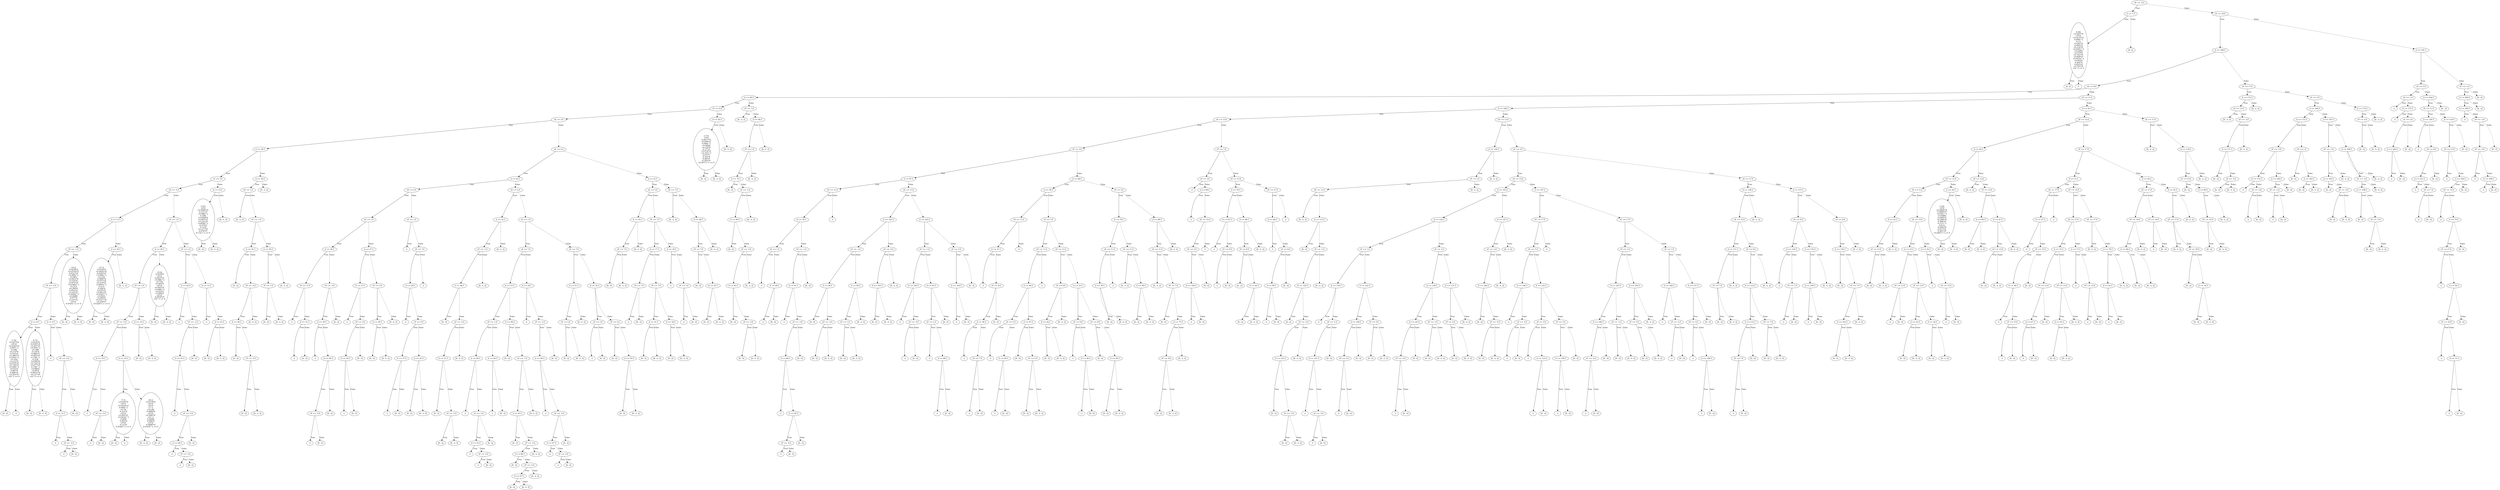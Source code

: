 digraph {
0 [label="vE <= -5.0"];
1 [label="d <= 7.5"];
2 [label="8.28(\n+0.0427*d\n+0*vE\n+0.0155*vF\n-0.999)^2\n-0.11(\n+0.841*d\n-0.494*vE\n+0.216*vF\n+0.0391)^2\n+0.0399(\n+0.279*d\n+0.742*vE\n+0.609*vF\n+0.0216)^2\n+0.0243(\n-0.461*d\n-0.452*vE\n+0.763*vF\n+0)^2 <= 0"];
3 [label="[0, 2]"];
2 -> 3 [label="True"];
4 [label="0"];
2 -> 4 [style="dashed", label="False"];
1 -> 2 [label="True"];
5 [label="[0, 2]"];
1 -> 5 [style="dashed", label="False"];
0 -> 1 [label="True"];
6 [label="vE <= 19.0"];
7 [label="d <= 168.5"];
8 [label="vE <= 9.0"];
9 [label="d <= 68.5"];
10 [label="vF <= 9.0"];
11 [label="vE <= 3.0"];
12 [label="d <= 29.5"];
13 [label="vF <= 3.0"];
14 [label="vE <= -1.0"];
15 [label="d <= 13.5"];
16 [label="vF <= -1.0"];
17 [label="vE <= -3.0"];
18 [label="d <= 8.5"];
19 [label="5.72(\n+0.0572*d\n+0*vE\n+0.0562*vF\n-0.997)^2\n-0.166(\n+0.733*d\n-0.555*vE\n+0.388*vF\n+0.063)^2\n+0.102(\n+0.121*d\n+0.674*vE\n+0.728*vF\n+0.049)^2\n+0.0215(\n-0.667*d\n-0.488*vE\n+0.563*vF\n+0)^2 <= 0"];
20 [label="[0, -2]"];
19 -> 20 [label="True"];
21 [label="-2"];
19 -> 21 [style="dashed", label="False"];
18 -> 19 [label="True"];
22 [label="6.71(\n-0.0235*d\n-0.0105*vE\n+0.207*vF\n+0.978)^2\n+0.348(\n-0.135*d\n-0.688*vE\n+0.695*vF\n-0.158)^2\n-0.318(\n-0.0395*d\n+0.722*vE\n+0.677*vF\n-0.136)^2\n+0.0893(\n+0.99*d\n-0.0651*vE\n+0.127*vF\n+0)^2 <= 0"];
23 [label="[0, -2]"];
22 -> 23 [label="True"];
24 [label="[0, -2, 2]"];
22 -> 24 [style="dashed", label="False"];
18 -> 22 [style="dashed", label="False"];
17 -> 18 [label="True"];
25 [label="d <= 9.5"];
26 [label="-2"];
25 -> 26 [label="True"];
27 [label="vF <= -3.0"];
28 [label="d <= 12.5"];
29 [label="-2"];
28 -> 29 [label="True"];
30 [label="vF <= -5.0"];
31 [label="-2"];
30 -> 31 [label="True"];
32 [label="[0, -2]"];
30 -> 32 [style="dashed", label="False"];
28 -> 30 [style="dashed", label="False"];
27 -> 28 [label="True"];
33 [label="[0, -2]"];
27 -> 33 [style="dashed", label="False"];
25 -> 27 [style="dashed", label="False"];
17 -> 25 [style="dashed", label="False"];
16 -> 17 [label="True"];
34 [label="-19.2(\n-0.0238*d\n+0.0318*vE\n-0.0313*vF\n+0.999)^2\n+0.665(\n+0.0431*d\n-0.214*vE\n+0.975*vF\n+0.0384)^2\n+0.213(\n+0.209*d\n-0.953*vE\n-0.219*vF\n+0.0284)^2\n+0.0496(\n-0.977*d\n-0.214*vE\n+0*vF\n-0.0165)^2 <= 0"];
35 [label="[0, -2]"];
34 -> 35 [label="True"];
36 [label="[0, -2, 2]"];
34 -> 36 [style="dashed", label="False"];
16 -> 34 [style="dashed", label="False"];
15 -> 16 [label="True"];
37 [label="d <= 19.5"];
38 [label="-27.2(\n-0.0163*d\n+0.0454*vE\n-0.0245*vF\n+0.999)^2\n+0.514(\n-0.0895*d\n+0.971*vE\n+0.219*vF\n-0.0403)^2\n-0.211(\n-0.244*d\n-0.233*vE\n+0.941*vF\n+0.0297)^2\n+0.0561(\n+0.965*d\n+0.0317*vE\n+0.258*vF\n+0.0207)^2 <= 0"];
39 [label="[0, -2]"];
38 -> 39 [label="True"];
40 [label="[0, -2, 2]"];
38 -> 40 [style="dashed", label="False"];
37 -> 38 [label="True"];
41 [label="[0, -2, 2]"];
37 -> 41 [style="dashed", label="False"];
15 -> 37 [style="dashed", label="False"];
14 -> 15 [label="True"];
42 [label="vE <= 1.0"];
43 [label="d <= 20.5"];
44 [label="vF <= 1.0"];
45 [label="vF <= -3.0"];
46 [label="d <= 19.5"];
47 [label="-2"];
46 -> 47 [label="True"];
48 [label="vF <= -5.0"];
49 [label="-2"];
48 -> 49 [label="True"];
50 [label="[0, -2]"];
48 -> 50 [style="dashed", label="False"];
46 -> 48 [style="dashed", label="False"];
45 -> 46 [label="True"];
51 [label="d <= 16.5"];
52 [label="17.5(\n+0.0291*d\n+0*vE\n+0.0454*vF\n-0.999)^2\n+0.74(\n-0.121*d\n+0*vE\n+0.992*vF\n+0.0416)^2\n-0.069(\n-0.992*d\n+0*vE\n-0.12*vF\n-0.0344)^2 <= 0"];
53 [label="[0, -2]"];
52 -> 53 [label="True"];
54 [label="-2"];
52 -> 54 [style="dashed", label="False"];
51 -> 52 [label="True"];
55 [label="28.3(\n+0.0159*d\n+0*vE\n+0*vF\n-1)^2\n+0.126(\n-0.0896*d\n+0*vE\n+0.996*vF\n+0)^2\n-0.0366(\n-0.996*d\n+0*vE\n-0.0896*vF\n-0.0163)^2 <= 0"];
56 [label="[0, -2, 2]"];
55 -> 56 [label="True"];
57 [label="[0, -2]"];
55 -> 57 [style="dashed", label="False"];
51 -> 55 [style="dashed", label="False"];
45 -> 51 [style="dashed", label="False"];
44 -> 45 [label="True"];
58 [label="d <= 12.5"];
59 [label="[0, -2]"];
58 -> 59 [label="True"];
60 [label="[0, -2, 2]"];
58 -> 60 [style="dashed", label="False"];
44 -> 58 [style="dashed", label="False"];
43 -> 44 [label="True"];
61 [label="-23.6(\n-0.0109*d\n+0*vE\n-0.0853*vF\n+0.996)^2\n+0.732(\n+0.093*d\n+0*vE\n+0.992*vF\n+0.086)^2\n+0.0315(\n+0.996*d\n+0*vE\n-0.0936*vF\n+0)^2 <= 0"];
62 [label="[0, -2]"];
61 -> 62 [label="True"];
63 [label="[0, -2, 2]"];
61 -> 63 [style="dashed", label="False"];
43 -> 61 [style="dashed", label="False"];
42 -> 43 [label="True"];
64 [label="vF <= 1.0"];
65 [label="d <= 20.5"];
66 [label="-2"];
65 -> 66 [label="True"];
67 [label="vF <= -1.0"];
68 [label="d <= 25.5"];
69 [label="-2"];
68 -> 69 [label="True"];
70 [label="vF <= -3.0"];
71 [label="d <= 28.5"];
72 [label="-2"];
71 -> 72 [label="True"];
73 [label="vF <= -5.0"];
74 [label="-2"];
73 -> 74 [label="True"];
75 [label="[0, -2]"];
73 -> 75 [style="dashed", label="False"];
71 -> 73 [style="dashed", label="False"];
70 -> 71 [label="True"];
76 [label="[0, -2]"];
70 -> 76 [style="dashed", label="False"];
68 -> 70 [style="dashed", label="False"];
67 -> 68 [label="True"];
77 [label="[0, -2]"];
67 -> 77 [style="dashed", label="False"];
65 -> 67 [style="dashed", label="False"];
64 -> 65 [label="True"];
78 [label="d <= 13.5"];
79 [label="-2"];
78 -> 79 [label="True"];
80 [label="d <= 23.5"];
81 [label="[0, -2]"];
80 -> 81 [label="True"];
82 [label="[0, -2, 2]"];
80 -> 82 [style="dashed", label="False"];
78 -> 80 [style="dashed", label="False"];
64 -> 78 [style="dashed", label="False"];
42 -> 64 [style="dashed", label="False"];
14 -> 42 [style="dashed", label="False"];
13 -> 14 [label="True"];
83 [label="d <= 14.5"];
84 [label="-2.01(\n+0*d\n+0.0984*vE\n-0.121*vF\n+0.988)^2\n-0.186(\n+0.0569*d\n+0.987*vE\n+0.122*vF\n-0.0838)^2\n+0.0741(\n-0.13*d\n+0.117*vE\n-0.976*vF\n-0.131)^2 <= 0"];
85 [label="[0, -2]"];
84 -> 85 [label="True"];
86 [label="[0, -2, 2]"];
84 -> 86 [style="dashed", label="False"];
83 -> 84 [label="True"];
87 [label="[0, -2, 2]"];
83 -> 87 [style="dashed", label="False"];
13 -> 83 [style="dashed", label="False"];
12 -> 13 [label="True"];
88 [label="d <= 39.5"];
89 [label="vE <= 1.0"];
90 [label="[0, -2, 2]"];
89 -> 90 [label="True"];
91 [label="vF <= -1.0"];
92 [label="d <= 35.5"];
93 [label="[0, -2]"];
92 -> 93 [label="True"];
94 [label="vF <= -3.0"];
95 [label="d <= 38.5"];
96 [label="[0, -2]"];
95 -> 96 [label="True"];
97 [label="vF <= -5.0"];
98 [label="[0, -2]"];
97 -> 98 [label="True"];
99 [label="[0, -2, 2]"];
97 -> 99 [style="dashed", label="False"];
95 -> 97 [style="dashed", label="False"];
94 -> 95 [label="True"];
100 [label="[0, -2, 2]"];
94 -> 100 [style="dashed", label="False"];
92 -> 94 [style="dashed", label="False"];
91 -> 92 [label="True"];
101 [label="d <= 30.5"];
102 [label="vF <= 1.0"];
103 [label="[0, -2]"];
102 -> 103 [label="True"];
104 [label="[0, -2, 2]"];
102 -> 104 [style="dashed", label="False"];
101 -> 102 [label="True"];
105 [label="[0, -2, 2]"];
101 -> 105 [style="dashed", label="False"];
91 -> 101 [style="dashed", label="False"];
89 -> 91 [style="dashed", label="False"];
88 -> 89 [label="True"];
106 [label="[0, -2, 2]"];
88 -> 106 [style="dashed", label="False"];
12 -> 88 [style="dashed", label="False"];
11 -> 12 [label="True"];
107 [label="vF <= 5.0"];
108 [label="d <= 43.5"];
109 [label="vE <= 5.0"];
110 [label="vF <= 1.0"];
111 [label="d <= 36.5"];
112 [label="vF <= -1.0"];
113 [label="-2"];
112 -> 113 [label="True"];
114 [label="d <= 31.5"];
115 [label="-2"];
114 -> 115 [label="True"];
116 [label="[0, -2]"];
114 -> 116 [style="dashed", label="False"];
112 -> 114 [style="dashed", label="False"];
111 -> 112 [label="True"];
117 [label="vF <= -3.0"];
118 [label="d <= 39.5"];
119 [label="-2"];
118 -> 119 [label="True"];
120 [label="d <= 40.5"];
121 [label="vF <= -5.0"];
122 [label="-2"];
121 -> 122 [label="True"];
123 [label="[0, -2]"];
121 -> 123 [style="dashed", label="False"];
120 -> 121 [label="True"];
124 [label="[0, -2]"];
120 -> 124 [style="dashed", label="False"];
118 -> 120 [style="dashed", label="False"];
117 -> 118 [label="True"];
125 [label="[0, -2]"];
117 -> 125 [style="dashed", label="False"];
111 -> 117 [style="dashed", label="False"];
110 -> 111 [label="True"];
126 [label="d <= 27.5"];
127 [label="d <= 15.5"];
128 [label="-2"];
127 -> 128 [label="True"];
129 [label="vF <= 3.0"];
130 [label="d <= 24.5"];
131 [label="-2"];
130 -> 131 [label="True"];
132 [label="[0, -2]"];
130 -> 132 [style="dashed", label="False"];
129 -> 130 [label="True"];
133 [label="[0, -2]"];
129 -> 133 [style="dashed", label="False"];
127 -> 129 [style="dashed", label="False"];
126 -> 127 [label="True"];
134 [label="vF <= 3.0"];
135 [label="d <= 36.5"];
136 [label="[0, -2]"];
135 -> 136 [label="True"];
137 [label="[0, -2, 2]"];
135 -> 137 [style="dashed", label="False"];
134 -> 135 [label="True"];
138 [label="[0, -2, 2]"];
134 -> 138 [style="dashed", label="False"];
126 -> 134 [style="dashed", label="False"];
110 -> 126 [style="dashed", label="False"];
109 -> 110 [label="True"];
139 [label="vF <= 1.0"];
140 [label="-2"];
139 -> 140 [label="True"];
141 [label="vE <= 7.0"];
142 [label="d <= 28.5"];
143 [label="-2"];
142 -> 143 [label="True"];
144 [label="vF <= 3.0"];
145 [label="d <= 37.5"];
146 [label="-2"];
145 -> 146 [label="True"];
147 [label="[0, -2]"];
145 -> 147 [style="dashed", label="False"];
144 -> 145 [label="True"];
148 [label="d <= 42.5"];
149 [label="[0, -2]"];
148 -> 149 [label="True"];
150 [label="[0, -2, 2]"];
148 -> 150 [style="dashed", label="False"];
144 -> 148 [style="dashed", label="False"];
142 -> 144 [style="dashed", label="False"];
141 -> 142 [label="True"];
151 [label="-2"];
141 -> 151 [style="dashed", label="False"];
139 -> 141 [style="dashed", label="False"];
109 -> 139 [style="dashed", label="False"];
108 -> 109 [label="True"];
152 [label="vE <= 5.0"];
153 [label="d <= 52.5"];
154 [label="vF <= -1.0"];
155 [label="d <= 48.5"];
156 [label="[0, -2]"];
155 -> 156 [label="True"];
157 [label="vF <= -3.0"];
158 [label="d <= 51.5"];
159 [label="[0, -2]"];
158 -> 159 [label="True"];
160 [label="vF <= -5.0"];
161 [label="[0, -2]"];
160 -> 161 [label="True"];
162 [label="[0, -2, 2]"];
160 -> 162 [style="dashed", label="False"];
158 -> 160 [style="dashed", label="False"];
157 -> 158 [label="True"];
163 [label="[0, -2, 2]"];
157 -> 163 [style="dashed", label="False"];
155 -> 157 [style="dashed", label="False"];
154 -> 155 [label="True"];
164 [label="[0, -2, 2]"];
154 -> 164 [style="dashed", label="False"];
153 -> 154 [label="True"];
165 [label="[0, -2, 2]"];
153 -> 165 [style="dashed", label="False"];
152 -> 153 [label="True"];
166 [label="vF <= 1.0"];
167 [label="vE <= 7.0"];
168 [label="d <= 53.5"];
169 [label="vF <= -1.0"];
170 [label="d <= 49.5"];
171 [label="-2"];
170 -> 171 [label="True"];
172 [label="vF <= -3.0"];
173 [label="d <= 52.5"];
174 [label="-2"];
173 -> 174 [label="True"];
175 [label="vF <= -5.0"];
176 [label="-2"];
175 -> 176 [label="True"];
177 [label="[0, -2]"];
175 -> 177 [style="dashed", label="False"];
173 -> 175 [style="dashed", label="False"];
172 -> 173 [label="True"];
178 [label="[0, -2]"];
172 -> 178 [style="dashed", label="False"];
170 -> 172 [style="dashed", label="False"];
169 -> 170 [label="True"];
179 [label="d <= 44.5"];
180 [label="-2"];
179 -> 180 [label="True"];
181 [label="[0, -2]"];
179 -> 181 [style="dashed", label="False"];
169 -> 179 [style="dashed", label="False"];
168 -> 169 [label="True"];
182 [label="d <= 58.5"];
183 [label="[0, -2]"];
182 -> 183 [label="True"];
184 [label="vF <= -1.0"];
185 [label="d <= 63.5"];
186 [label="[0, -2]"];
185 -> 186 [label="True"];
187 [label="vF <= -3.0"];
188 [label="d <= 66.5"];
189 [label="[0, -2]"];
188 -> 189 [label="True"];
190 [label="vF <= -5.0"];
191 [label="d <= 67.5"];
192 [label="[0, -2]"];
191 -> 192 [label="True"];
193 [label="[0, -2, 2]"];
191 -> 193 [style="dashed", label="False"];
190 -> 191 [label="True"];
194 [label="[0, -2, 2]"];
190 -> 194 [style="dashed", label="False"];
188 -> 190 [style="dashed", label="False"];
187 -> 188 [label="True"];
195 [label="[0, -2, 2]"];
187 -> 195 [style="dashed", label="False"];
185 -> 187 [style="dashed", label="False"];
184 -> 185 [label="True"];
196 [label="[0, -2, 2]"];
184 -> 196 [style="dashed", label="False"];
182 -> 184 [style="dashed", label="False"];
168 -> 182 [style="dashed", label="False"];
167 -> 168 [label="True"];
197 [label="d <= 59.5"];
198 [label="-2"];
197 -> 198 [label="True"];
199 [label="vF <= -1.0"];
200 [label="d <= 64.5"];
201 [label="-2"];
200 -> 201 [label="True"];
202 [label="vF <= -3.0"];
203 [label="d <= 67.5"];
204 [label="-2"];
203 -> 204 [label="True"];
205 [label="vF <= -5.0"];
206 [label="-2"];
205 -> 206 [label="True"];
207 [label="[0, -2]"];
205 -> 207 [style="dashed", label="False"];
203 -> 205 [style="dashed", label="False"];
202 -> 203 [label="True"];
208 [label="[0, -2]"];
202 -> 208 [style="dashed", label="False"];
200 -> 202 [style="dashed", label="False"];
199 -> 200 [label="True"];
209 [label="[0, -2]"];
199 -> 209 [style="dashed", label="False"];
197 -> 199 [style="dashed", label="False"];
167 -> 197 [style="dashed", label="False"];
166 -> 167 [label="True"];
210 [label="vE <= 7.0"];
211 [label="d <= 51.5"];
212 [label="vF <= 3.0"];
213 [label="[0, -2]"];
212 -> 213 [label="True"];
214 [label="[0, -2, 2]"];
212 -> 214 [style="dashed", label="False"];
211 -> 212 [label="True"];
215 [label="[0, -2, 2]"];
211 -> 215 [style="dashed", label="False"];
210 -> 211 [label="True"];
216 [label="d <= 52.5"];
217 [label="vF <= 3.0"];
218 [label="-2"];
217 -> 218 [label="True"];
219 [label="[0, -2]"];
217 -> 219 [style="dashed", label="False"];
216 -> 217 [label="True"];
220 [label="vF <= 3.0"];
221 [label="[0, -2]"];
220 -> 221 [label="True"];
222 [label="d <= 59.5"];
223 [label="[0, -2]"];
222 -> 223 [label="True"];
224 [label="[0, -2, 2]"];
222 -> 224 [style="dashed", label="False"];
220 -> 222 [style="dashed", label="False"];
216 -> 220 [style="dashed", label="False"];
210 -> 216 [style="dashed", label="False"];
166 -> 210 [style="dashed", label="False"];
152 -> 166 [style="dashed", label="False"];
108 -> 152 [style="dashed", label="False"];
107 -> 108 [label="True"];
225 [label="d <= 32.5"];
226 [label="vE <= 5.0"];
227 [label="d <= 16.5"];
228 [label="vF <= 7.0"];
229 [label="[0, -2]"];
228 -> 229 [label="True"];
230 [label="[0, -2, 2]"];
228 -> 230 [style="dashed", label="False"];
227 -> 228 [label="True"];
231 [label="[0, -2, 2]"];
227 -> 231 [style="dashed", label="False"];
226 -> 227 [label="True"];
232 [label="vE <= 7.0"];
233 [label="d <= 17.5"];
234 [label="vF <= 7.0"];
235 [label="-2"];
234 -> 235 [label="True"];
236 [label="[0, -2]"];
234 -> 236 [style="dashed", label="False"];
233 -> 234 [label="True"];
237 [label="vF <= 7.0"];
238 [label="d <= 31.5"];
239 [label="[0, -2]"];
238 -> 239 [label="True"];
240 [label="[0, -2, 2]"];
238 -> 240 [style="dashed", label="False"];
237 -> 238 [label="True"];
241 [label="d <= 18.5"];
242 [label="[0, -2]"];
241 -> 242 [label="True"];
243 [label="[0, -2, 2]"];
241 -> 243 [style="dashed", label="False"];
237 -> 241 [style="dashed", label="False"];
233 -> 237 [style="dashed", label="False"];
232 -> 233 [label="True"];
244 [label="d <= 19.5"];
245 [label="-2"];
244 -> 245 [label="True"];
246 [label="vF <= 7.0"];
247 [label="-2"];
246 -> 247 [label="True"];
248 [label="[0, -2]"];
246 -> 248 [style="dashed", label="False"];
244 -> 246 [style="dashed", label="False"];
232 -> 244 [style="dashed", label="False"];
226 -> 232 [style="dashed", label="False"];
225 -> 226 [label="True"];
249 [label="vE <= 7.0"];
250 [label="[0, -2, 2]"];
249 -> 250 [label="True"];
251 [label="d <= 48.5"];
252 [label="vF <= 7.0"];
253 [label="[0, -2]"];
252 -> 253 [label="True"];
254 [label="d <= 35.5"];
255 [label="[0, -2]"];
254 -> 255 [label="True"];
256 [label="[0, -2, 2]"];
254 -> 256 [style="dashed", label="False"];
252 -> 254 [style="dashed", label="False"];
251 -> 252 [label="True"];
257 [label="[0, -2, 2]"];
251 -> 257 [style="dashed", label="False"];
249 -> 251 [style="dashed", label="False"];
225 -> 249 [style="dashed", label="False"];
107 -> 225 [style="dashed", label="False"];
11 -> 107 [style="dashed", label="False"];
10 -> 11 [label="True"];
258 [label="d <= 20.5"];
259 [label="-2.75(\n+0*d\n-0.0637*vE\n+0.094*vF\n-0.994)^2\n+0.0444(\n+0.105*d\n-0.17*vE\n+0.974*vF\n+0.103)^2\n-0.0377(\n-0.103*d\n-0.98*vE\n-0.165*vF\n+0.0471)^2 <= 0"];
260 [label="[0, -2]"];
259 -> 260 [label="True"];
261 [label="[0, -2, 2]"];
259 -> 261 [style="dashed", label="False"];
258 -> 259 [label="True"];
262 [label="[0, -2, 2]"];
258 -> 262 [style="dashed", label="False"];
10 -> 258 [style="dashed", label="False"];
9 -> 10 [label="True"];
263 [label="vE <= 7.0"];
264 [label="[0, -2, 2]"];
263 -> 264 [label="True"];
265 [label="d <= 84.5"];
266 [label="vF <= 1.0"];
267 [label="d <= 75.5"];
268 [label="[0, -2]"];
267 -> 268 [label="True"];
269 [label="vF <= -1.0"];
270 [label="d <= 80.5"];
271 [label="[0, -2]"];
270 -> 271 [label="True"];
272 [label="vF <= -3.0"];
273 [label="d <= 83.5"];
274 [label="[0, -2]"];
273 -> 274 [label="True"];
275 [label="vF <= -5.0"];
276 [label="[0, -2]"];
275 -> 276 [label="True"];
277 [label="[0, -2, 2]"];
275 -> 277 [style="dashed", label="False"];
273 -> 275 [style="dashed", label="False"];
272 -> 273 [label="True"];
278 [label="[0, -2, 2]"];
272 -> 278 [style="dashed", label="False"];
270 -> 272 [style="dashed", label="False"];
269 -> 270 [label="True"];
279 [label="[0, -2, 2]"];
269 -> 279 [style="dashed", label="False"];
267 -> 269 [style="dashed", label="False"];
266 -> 267 [label="True"];
280 [label="[0, -2, 2]"];
266 -> 280 [style="dashed", label="False"];
265 -> 266 [label="True"];
281 [label="[0, -2, 2]"];
265 -> 281 [style="dashed", label="False"];
263 -> 265 [style="dashed", label="False"];
9 -> 263 [style="dashed", label="False"];
8 -> 9 [label="True"];
282 [label="vF <= 11.0"];
283 [label="d <= 108.5"];
284 [label="vE <= 13.0"];
285 [label="vF <= 3.0"];
286 [label="d <= 87.5"];
287 [label="vE <= 11.0"];
288 [label="d <= 76.5"];
289 [label="vF <= 1.0"];
290 [label="-2"];
289 -> 290 [label="True"];
291 [label="d <= 69.5"];
292 [label="-2"];
291 -> 292 [label="True"];
293 [label="[0, -2]"];
291 -> 293 [style="dashed", label="False"];
289 -> 291 [style="dashed", label="False"];
288 -> 289 [label="True"];
294 [label="vF <= -1.0"];
295 [label="d <= 81.5"];
296 [label="-2"];
295 -> 296 [label="True"];
297 [label="vF <= -3.0"];
298 [label="d <= 84.5"];
299 [label="-2"];
298 -> 299 [label="True"];
300 [label="d <= 85.5"];
301 [label="vF <= -5.0"];
302 [label="-2"];
301 -> 302 [label="True"];
303 [label="[0, -2]"];
301 -> 303 [style="dashed", label="False"];
300 -> 301 [label="True"];
304 [label="[0, -2]"];
300 -> 304 [style="dashed", label="False"];
298 -> 300 [style="dashed", label="False"];
297 -> 298 [label="True"];
305 [label="[0, -2]"];
297 -> 305 [style="dashed", label="False"];
295 -> 297 [style="dashed", label="False"];
294 -> 295 [label="True"];
306 [label="[0, -2]"];
294 -> 306 [style="dashed", label="False"];
288 -> 294 [style="dashed", label="False"];
287 -> 288 [label="True"];
307 [label="-2"];
287 -> 307 [style="dashed", label="False"];
286 -> 287 [label="True"];
308 [label="vE <= 11.0"];
309 [label="d <= 102.5"];
310 [label="vF <= -1.0"];
311 [label="d <= 99.5"];
312 [label="[0, -2]"];
311 -> 312 [label="True"];
313 [label="vF <= -3.0"];
314 [label="[0, -2]"];
313 -> 314 [label="True"];
315 [label="[0, -2, 2]"];
313 -> 315 [style="dashed", label="False"];
311 -> 313 [style="dashed", label="False"];
310 -> 311 [label="True"];
316 [label="d <= 94.5"];
317 [label="vF <= 1.0"];
318 [label="[0, -2]"];
317 -> 318 [label="True"];
319 [label="[0, -2, 2]"];
317 -> 319 [style="dashed", label="False"];
316 -> 317 [label="True"];
320 [label="[0, -2, 2]"];
316 -> 320 [style="dashed", label="False"];
310 -> 316 [style="dashed", label="False"];
309 -> 310 [label="True"];
321 [label="vF <= -5.0"];
322 [label="d <= 103.5"];
323 [label="[0, -2]"];
322 -> 323 [label="True"];
324 [label="[0, -2, 2]"];
322 -> 324 [style="dashed", label="False"];
321 -> 322 [label="True"];
325 [label="[0, -2, 2]"];
321 -> 325 [style="dashed", label="False"];
309 -> 321 [style="dashed", label="False"];
308 -> 309 [label="True"];
326 [label="d <= 103.5"];
327 [label="vF <= -1.0"];
328 [label="d <= 100.5"];
329 [label="-2"];
328 -> 329 [label="True"];
330 [label="vF <= -3.0"];
331 [label="-2"];
330 -> 331 [label="True"];
332 [label="[0, -2]"];
330 -> 332 [style="dashed", label="False"];
328 -> 330 [style="dashed", label="False"];
327 -> 328 [label="True"];
333 [label="d <= 95.5"];
334 [label="vF <= 1.0"];
335 [label="-2"];
334 -> 335 [label="True"];
336 [label="d <= 88.5"];
337 [label="-2"];
336 -> 337 [label="True"];
338 [label="[0, -2]"];
336 -> 338 [style="dashed", label="False"];
334 -> 336 [style="dashed", label="False"];
333 -> 334 [label="True"];
339 [label="[0, -2]"];
333 -> 339 [style="dashed", label="False"];
327 -> 333 [style="dashed", label="False"];
326 -> 327 [label="True"];
340 [label="vF <= -5.0"];
341 [label="d <= 104.5"];
342 [label="-2"];
341 -> 342 [label="True"];
343 [label="[0, -2]"];
341 -> 343 [style="dashed", label="False"];
340 -> 341 [label="True"];
344 [label="[0, -2]"];
340 -> 344 [style="dashed", label="False"];
326 -> 340 [style="dashed", label="False"];
308 -> 326 [style="dashed", label="False"];
286 -> 308 [style="dashed", label="False"];
285 -> 286 [label="True"];
345 [label="d <= 68.5"];
346 [label="d <= 39.5"];
347 [label="vE <= 11.0"];
348 [label="d <= 21.5"];
349 [label="-2"];
348 -> 349 [label="True"];
350 [label="vF <= 9.0"];
351 [label="d <= 36.5"];
352 [label="-2"];
351 -> 352 [label="True"];
353 [label="vF <= 7.0"];
354 [label="-2"];
353 -> 354 [label="True"];
355 [label="[0, -2]"];
353 -> 355 [style="dashed", label="False"];
351 -> 353 [style="dashed", label="False"];
350 -> 351 [label="True"];
356 [label="[0, -2]"];
350 -> 356 [style="dashed", label="False"];
348 -> 350 [style="dashed", label="False"];
347 -> 348 [label="True"];
357 [label="-2"];
347 -> 357 [style="dashed", label="False"];
346 -> 347 [label="True"];
358 [label="vF <= 7.0"];
359 [label="vE <= 11.0"];
360 [label="d <= 60.5"];
361 [label="vF <= 5.0"];
362 [label="-2"];
361 -> 362 [label="True"];
363 [label="d <= 49.5"];
364 [label="-2"];
363 -> 364 [label="True"];
365 [label="[0, -2]"];
363 -> 365 [style="dashed", label="False"];
361 -> 363 [style="dashed", label="False"];
360 -> 361 [label="True"];
366 [label="d <= 67.5"];
367 [label="[0, -2]"];
366 -> 367 [label="True"];
368 [label="vF <= 5.0"];
369 [label="[0, -2]"];
368 -> 369 [label="True"];
370 [label="[0, -2, 2]"];
368 -> 370 [style="dashed", label="False"];
366 -> 368 [style="dashed", label="False"];
360 -> 366 [style="dashed", label="False"];
359 -> 360 [label="True"];
371 [label="-2"];
359 -> 371 [style="dashed", label="False"];
358 -> 359 [label="True"];
372 [label="vE <= 11.0"];
373 [label="vF <= 9.0"];
374 [label="d <= 54.5"];
375 [label="[0, -2]"];
374 -> 375 [label="True"];
376 [label="[0, -2, 2]"];
374 -> 376 [style="dashed", label="False"];
373 -> 374 [label="True"];
377 [label="[0, -2, 2]"];
373 -> 377 [style="dashed", label="False"];
372 -> 373 [label="True"];
378 [label="d <= 55.5"];
379 [label="vF <= 9.0"];
380 [label="-2"];
379 -> 380 [label="True"];
381 [label="d <= 40.5"];
382 [label="-2"];
381 -> 382 [label="True"];
383 [label="[0, -2]"];
381 -> 383 [style="dashed", label="False"];
379 -> 381 [style="dashed", label="False"];
378 -> 379 [label="True"];
384 [label="vF <= 9.0"];
385 [label="[0, -2]"];
384 -> 385 [label="True"];
386 [label="d <= 60.5"];
387 [label="[0, -2]"];
386 -> 387 [label="True"];
388 [label="[0, -2, 2]"];
386 -> 388 [style="dashed", label="False"];
384 -> 386 [style="dashed", label="False"];
378 -> 384 [style="dashed", label="False"];
372 -> 378 [style="dashed", label="False"];
358 -> 372 [style="dashed", label="False"];
346 -> 358 [style="dashed", label="False"];
345 -> 346 [label="True"];
389 [label="vF <= 5.0"];
390 [label="d <= 79.5"];
391 [label="vE <= 11.0"];
392 [label="d <= 78.5"];
393 [label="[0, -2]"];
392 -> 393 [label="True"];
394 [label="[0, -2, 2]"];
392 -> 394 [style="dashed", label="False"];
391 -> 392 [label="True"];
395 [label="-2"];
391 -> 395 [style="dashed", label="False"];
390 -> 391 [label="True"];
396 [label="vE <= 11.0"];
397 [label="[0, -2, 2]"];
396 -> 397 [label="True"];
398 [label="d <= 99.5"];
399 [label="[0, -2]"];
398 -> 399 [label="True"];
400 [label="[0, -2, 2]"];
398 -> 400 [style="dashed", label="False"];
396 -> 398 [style="dashed", label="False"];
390 -> 396 [style="dashed", label="False"];
389 -> 390 [label="True"];
401 [label="d <= 88.5"];
402 [label="vE <= 11.0"];
403 [label="[0, -2, 2]"];
402 -> 403 [label="True"];
404 [label="vF <= 7.0"];
405 [label="[0, -2]"];
404 -> 405 [label="True"];
406 [label="d <= 75.5"];
407 [label="vF <= 9.0"];
408 [label="[0, -2]"];
407 -> 408 [label="True"];
409 [label="[0, -2, 2]"];
407 -> 409 [style="dashed", label="False"];
406 -> 407 [label="True"];
410 [label="[0, -2, 2]"];
406 -> 410 [style="dashed", label="False"];
404 -> 406 [style="dashed", label="False"];
402 -> 404 [style="dashed", label="False"];
401 -> 402 [label="True"];
411 [label="[0, -2, 2]"];
401 -> 411 [style="dashed", label="False"];
389 -> 401 [style="dashed", label="False"];
345 -> 389 [style="dashed", label="False"];
285 -> 345 [style="dashed", label="False"];
284 -> 285 [label="True"];
412 [label="vF <= 7.0"];
413 [label="vF <= 3.0"];
414 [label="-2"];
413 -> 414 [label="True"];
415 [label="d <= 89.5"];
416 [label="-2"];
415 -> 416 [label="True"];
417 [label="vE <= 15.0"];
418 [label="vF <= 5.0"];
419 [label="d <= 100.5"];
420 [label="-2"];
419 -> 420 [label="True"];
421 [label="[0, -2]"];
419 -> 421 [style="dashed", label="False"];
418 -> 419 [label="True"];
422 [label="[0, -2]"];
418 -> 422 [style="dashed", label="False"];
417 -> 418 [label="True"];
423 [label="-2"];
417 -> 423 [style="dashed", label="False"];
415 -> 417 [style="dashed", label="False"];
413 -> 415 [style="dashed", label="False"];
412 -> 413 [label="True"];
424 [label="vE <= 15.0"];
425 [label="d <= 76.5"];
426 [label="d <= 61.5"];
427 [label="-2"];
426 -> 427 [label="True"];
428 [label="vF <= 9.0"];
429 [label="-2"];
428 -> 429 [label="True"];
430 [label="[0, -2]"];
428 -> 430 [style="dashed", label="False"];
426 -> 428 [style="dashed", label="False"];
425 -> 426 [label="True"];
431 [label="d <= 98.5"];
432 [label="vF <= 9.0"];
433 [label="[0, -2]"];
432 -> 433 [label="True"];
434 [label="d <= 83.5"];
435 [label="[0, -2]"];
434 -> 435 [label="True"];
436 [label="[0, -2, 2]"];
434 -> 436 [style="dashed", label="False"];
432 -> 434 [style="dashed", label="False"];
431 -> 432 [label="True"];
437 [label="[0, -2, 2]"];
431 -> 437 [style="dashed", label="False"];
425 -> 431 [style="dashed", label="False"];
424 -> 425 [label="True"];
438 [label="vE <= 17.0"];
439 [label="d <= 84.5"];
440 [label="-2"];
439 -> 440 [label="True"];
441 [label="vF <= 9.0"];
442 [label="d <= 99.5"];
443 [label="-2"];
442 -> 443 [label="True"];
444 [label="[0, -2]"];
442 -> 444 [style="dashed", label="False"];
441 -> 442 [label="True"];
445 [label="[0, -2]"];
441 -> 445 [style="dashed", label="False"];
439 -> 441 [style="dashed", label="False"];
438 -> 439 [label="True"];
446 [label="-2"];
438 -> 446 [style="dashed", label="False"];
424 -> 438 [style="dashed", label="False"];
412 -> 424 [style="dashed", label="False"];
284 -> 412 [style="dashed", label="False"];
283 -> 284 [label="True"];
447 [label="vE <= 13.0"];
448 [label="d <= 124.5"];
449 [label="vF <= 1.0"];
450 [label="vE <= 11.0"];
451 [label="[0, -2, 2]"];
450 -> 451 [label="True"];
452 [label="d <= 115.5"];
453 [label="[0, -2]"];
452 -> 453 [label="True"];
454 [label="vF <= -1.0"];
455 [label="d <= 120.5"];
456 [label="[0, -2]"];
455 -> 456 [label="True"];
457 [label="vF <= -3.0"];
458 [label="d <= 123.5"];
459 [label="[0, -2]"];
458 -> 459 [label="True"];
460 [label="vF <= -5.0"];
461 [label="[0, -2]"];
460 -> 461 [label="True"];
462 [label="[0, -2, 2]"];
460 -> 462 [style="dashed", label="False"];
458 -> 460 [style="dashed", label="False"];
457 -> 458 [label="True"];
463 [label="[0, -2, 2]"];
457 -> 463 [style="dashed", label="False"];
455 -> 457 [style="dashed", label="False"];
454 -> 455 [label="True"];
464 [label="[0, -2, 2]"];
454 -> 464 [style="dashed", label="False"];
452 -> 454 [style="dashed", label="False"];
450 -> 452 [style="dashed", label="False"];
449 -> 450 [label="True"];
465 [label="[0, -2, 2]"];
449 -> 465 [style="dashed", label="False"];
448 -> 449 [label="True"];
466 [label="[0, -2, 2]"];
448 -> 466 [style="dashed", label="False"];
447 -> 448 [label="True"];
467 [label="vF <= 5.0"];
468 [label="vE <= 15.0"];
469 [label="d <= 143.5"];
470 [label="d <= 124.5"];
471 [label="vF <= 1.0"];
472 [label="d <= 116.5"];
473 [label="-2"];
472 -> 473 [label="True"];
474 [label="vF <= -1.0"];
475 [label="d <= 121.5"];
476 [label="-2"];
475 -> 476 [label="True"];
477 [label="vF <= -3.0"];
478 [label="-2"];
477 -> 478 [label="True"];
479 [label="[0, -2]"];
477 -> 479 [style="dashed", label="False"];
475 -> 477 [style="dashed", label="False"];
474 -> 475 [label="True"];
480 [label="[0, -2]"];
474 -> 480 [style="dashed", label="False"];
472 -> 474 [style="dashed", label="False"];
471 -> 472 [label="True"];
481 [label="d <= 122.5"];
482 [label="d <= 109.5"];
483 [label="vF <= 3.0"];
484 [label="-2"];
483 -> 484 [label="True"];
485 [label="[0, -2]"];
483 -> 485 [style="dashed", label="False"];
482 -> 483 [label="True"];
486 [label="[0, -2]"];
482 -> 486 [style="dashed", label="False"];
481 -> 482 [label="True"];
487 [label="vF <= 3.0"];
488 [label="[0, -2]"];
487 -> 488 [label="True"];
489 [label="[0, -2, 2]"];
487 -> 489 [style="dashed", label="False"];
481 -> 487 [style="dashed", label="False"];
471 -> 481 [style="dashed", label="False"];
470 -> 471 [label="True"];
490 [label="vF <= 1.0"];
491 [label="d <= 138.5"];
492 [label="d <= 125.5"];
493 [label="vF <= -5.0"];
494 [label="-2"];
493 -> 494 [label="True"];
495 [label="[0, -2]"];
493 -> 495 [style="dashed", label="False"];
492 -> 493 [label="True"];
496 [label="[0, -2]"];
492 -> 496 [style="dashed", label="False"];
491 -> 492 [label="True"];
497 [label="vF <= -1.0"];
498 [label="[0, -2]"];
497 -> 498 [label="True"];
499 [label="[0, -2, 2]"];
497 -> 499 [style="dashed", label="False"];
491 -> 497 [style="dashed", label="False"];
490 -> 491 [label="True"];
500 [label="d <= 131.5"];
501 [label="vF <= 3.0"];
502 [label="[0, -2]"];
501 -> 502 [label="True"];
503 [label="[0, -2, 2]"];
501 -> 503 [style="dashed", label="False"];
500 -> 501 [label="True"];
504 [label="[0, -2, 2]"];
500 -> 504 [style="dashed", label="False"];
490 -> 500 [style="dashed", label="False"];
470 -> 490 [style="dashed", label="False"];
469 -> 470 [label="True"];
505 [label="d <= 147.5"];
506 [label="vF <= -3.0"];
507 [label="d <= 146.5"];
508 [label="[0, -2]"];
507 -> 508 [label="True"];
509 [label="vF <= -5.0"];
510 [label="[0, -2]"];
509 -> 510 [label="True"];
511 [label="[0, -2, 2]"];
509 -> 511 [style="dashed", label="False"];
507 -> 509 [style="dashed", label="False"];
506 -> 507 [label="True"];
512 [label="[0, -2, 2]"];
506 -> 512 [style="dashed", label="False"];
505 -> 506 [label="True"];
513 [label="[0, -2, 2]"];
505 -> 513 [style="dashed", label="False"];
469 -> 505 [style="dashed", label="False"];
468 -> 469 [label="True"];
514 [label="d <= 147.5"];
515 [label="vE <= 17.0"];
516 [label="vF <= -1.0"];
517 [label="d <= 144.5"];
518 [label="-2"];
517 -> 518 [label="True"];
519 [label="vF <= -3.0"];
520 [label="-2"];
519 -> 520 [label="True"];
521 [label="[0, -2]"];
519 -> 521 [style="dashed", label="False"];
517 -> 519 [style="dashed", label="False"];
516 -> 517 [label="True"];
522 [label="d <= 132.5"];
523 [label="vF <= 3.0"];
524 [label="-2"];
523 -> 524 [label="True"];
525 [label="d <= 123.5"];
526 [label="-2"];
525 -> 526 [label="True"];
527 [label="[0, -2]"];
525 -> 527 [style="dashed", label="False"];
523 -> 525 [style="dashed", label="False"];
522 -> 523 [label="True"];
528 [label="vF <= 1.0"];
529 [label="d <= 139.5"];
530 [label="-2"];
529 -> 530 [label="True"];
531 [label="[0, -2]"];
529 -> 531 [style="dashed", label="False"];
528 -> 529 [label="True"];
532 [label="[0, -2]"];
528 -> 532 [style="dashed", label="False"];
522 -> 528 [style="dashed", label="False"];
516 -> 522 [style="dashed", label="False"];
515 -> 516 [label="True"];
533 [label="-2"];
515 -> 533 [style="dashed", label="False"];
514 -> 515 [label="True"];
534 [label="vE <= 17.0"];
535 [label="vF <= 1.0"];
536 [label="d <= 163.5"];
537 [label="d <= 148.5"];
538 [label="vF <= -5.0"];
539 [label="-2"];
538 -> 539 [label="True"];
540 [label="[0, -2]"];
538 -> 540 [style="dashed", label="False"];
537 -> 538 [label="True"];
541 [label="[0, -2]"];
537 -> 541 [style="dashed", label="False"];
536 -> 537 [label="True"];
542 [label="vF <= -1.0"];
543 [label="[0, -2]"];
542 -> 543 [label="True"];
544 [label="[0, -2, 2]"];
542 -> 544 [style="dashed", label="False"];
536 -> 542 [style="dashed", label="False"];
535 -> 536 [label="True"];
545 [label="d <= 156.5"];
546 [label="vF <= 3.0"];
547 [label="[0, -2]"];
546 -> 547 [label="True"];
548 [label="[0, -2, 2]"];
546 -> 548 [style="dashed", label="False"];
545 -> 546 [label="True"];
549 [label="[0, -2, 2]"];
545 -> 549 [style="dashed", label="False"];
535 -> 545 [style="dashed", label="False"];
534 -> 535 [label="True"];
550 [label="vF <= 1.0"];
551 [label="d <= 164.5"];
552 [label="-2"];
551 -> 552 [label="True"];
553 [label="vF <= -1.0"];
554 [label="-2"];
553 -> 554 [label="True"];
555 [label="[0, -2]"];
553 -> 555 [style="dashed", label="False"];
551 -> 553 [style="dashed", label="False"];
550 -> 551 [label="True"];
556 [label="d <= 157.5"];
557 [label="vF <= 3.0"];
558 [label="-2"];
557 -> 558 [label="True"];
559 [label="d <= 148.5"];
560 [label="-2"];
559 -> 560 [label="True"];
561 [label="[0, -2]"];
559 -> 561 [style="dashed", label="False"];
557 -> 559 [style="dashed", label="False"];
556 -> 557 [label="True"];
562 [label="[0, -2]"];
556 -> 562 [style="dashed", label="False"];
550 -> 556 [style="dashed", label="False"];
534 -> 550 [style="dashed", label="False"];
514 -> 534 [style="dashed", label="False"];
468 -> 514 [style="dashed", label="False"];
467 -> 468 [label="True"];
563 [label="vE <= 17.0"];
564 [label="d <= 136.5"];
565 [label="vE <= 15.0"];
566 [label="d <= 111.5"];
567 [label="vF <= 7.0"];
568 [label="[0, -2]"];
567 -> 568 [label="True"];
569 [label="[0, -2, 2]"];
567 -> 569 [style="dashed", label="False"];
566 -> 567 [label="True"];
570 [label="[0, -2, 2]"];
566 -> 570 [style="dashed", label="False"];
565 -> 566 [label="True"];
571 [label="vF <= 9.0"];
572 [label="d <= 123.5"];
573 [label="d <= 112.5"];
574 [label="vF <= 7.0"];
575 [label="-2"];
574 -> 575 [label="True"];
576 [label="[0, -2]"];
574 -> 576 [style="dashed", label="False"];
573 -> 574 [label="True"];
577 [label="[0, -2]"];
573 -> 577 [style="dashed", label="False"];
572 -> 573 [label="True"];
578 [label="vF <= 7.0"];
579 [label="[0, -2]"];
578 -> 579 [label="True"];
580 [label="[0, -2, 2]"];
578 -> 580 [style="dashed", label="False"];
572 -> 578 [style="dashed", label="False"];
571 -> 572 [label="True"];
581 [label="[0, -2, 2]"];
571 -> 581 [style="dashed", label="False"];
565 -> 571 [style="dashed", label="False"];
564 -> 565 [label="True"];
582 [label="[0, -2, 2]"];
564 -> 582 [style="dashed", label="False"];
563 -> 564 [label="True"];
583 [label="d <= 137.5"];
584 [label="vF <= 9.0"];
585 [label="d <= 124.5"];
586 [label="-2"];
585 -> 586 [label="True"];
587 [label="vF <= 7.0"];
588 [label="-2"];
587 -> 588 [label="True"];
589 [label="[0, -2]"];
587 -> 589 [style="dashed", label="False"];
585 -> 587 [style="dashed", label="False"];
584 -> 585 [label="True"];
590 [label="d <= 135.5"];
591 [label="d <= 109.5"];
592 [label="-2"];
591 -> 592 [label="True"];
593 [label="[0, -2]"];
591 -> 593 [style="dashed", label="False"];
590 -> 591 [label="True"];
594 [label="[0, -2, 2]"];
590 -> 594 [style="dashed", label="False"];
584 -> 590 [style="dashed", label="False"];
583 -> 584 [label="True"];
595 [label="vF <= 9.0"];
596 [label="d <= 150.5"];
597 [label="[0, -2]"];
596 -> 597 [label="True"];
598 [label="vF <= 7.0"];
599 [label="d <= 163.5"];
600 [label="[0, -2]"];
599 -> 600 [label="True"];
601 [label="[0, -2, 2]"];
599 -> 601 [style="dashed", label="False"];
598 -> 599 [label="True"];
602 [label="[0, -2, 2]"];
598 -> 602 [style="dashed", label="False"];
596 -> 598 [style="dashed", label="False"];
595 -> 596 [label="True"];
603 [label="[0, -2, 2]"];
595 -> 603 [style="dashed", label="False"];
583 -> 595 [style="dashed", label="False"];
563 -> 583 [style="dashed", label="False"];
467 -> 563 [style="dashed", label="False"];
447 -> 467 [style="dashed", label="False"];
283 -> 447 [style="dashed", label="False"];
282 -> 283 [label="True"];
604 [label="d <= 92.5"];
605 [label="vE <= 15.0"];
606 [label="d <= 44.5"];
607 [label="vF <= 15.0"];
608 [label="vE <= 11.0"];
609 [label="d <= 22.5"];
610 [label="vF <= 13.0"];
611 [label="[0, -2]"];
610 -> 611 [label="True"];
612 [label="[0, -2, 2]"];
610 -> 612 [style="dashed", label="False"];
609 -> 610 [label="True"];
613 [label="[0, -2, 2]"];
609 -> 613 [style="dashed", label="False"];
608 -> 609 [label="True"];
614 [label="vE <= 13.0"];
615 [label="d <= 23.5"];
616 [label="vF <= 13.0"];
617 [label="-2"];
616 -> 617 [label="True"];
618 [label="[0, -2]"];
616 -> 618 [style="dashed", label="False"];
615 -> 616 [label="True"];
619 [label="vF <= 13.0"];
620 [label="d <= 43.5"];
621 [label="[0, -2]"];
620 -> 621 [label="True"];
622 [label="[0, -2, 2]"];
620 -> 622 [style="dashed", label="False"];
619 -> 620 [label="True"];
623 [label="d <= 24.5"];
624 [label="[0, -2]"];
623 -> 624 [label="True"];
625 [label="[0, -2, 2]"];
623 -> 625 [style="dashed", label="False"];
619 -> 623 [style="dashed", label="False"];
615 -> 619 [style="dashed", label="False"];
614 -> 615 [label="True"];
626 [label="d <= 25.5"];
627 [label="-2"];
626 -> 627 [label="True"];
628 [label="vF <= 13.0"];
629 [label="-2"];
628 -> 629 [label="True"];
630 [label="[0, -2]"];
628 -> 630 [style="dashed", label="False"];
626 -> 628 [style="dashed", label="False"];
614 -> 626 [style="dashed", label="False"];
608 -> 614 [style="dashed", label="False"];
607 -> 608 [label="True"];
631 [label="d <= 26.5"];
632 [label="-2.54(\n+0*d\n+0.0884*vE\n-0.0999*vF\n+0.991)^2\n+0.0489(\n-0.0405*d\n+0.398*vE\n-0.908*vF\n-0.127)^2\n-0.011(\n-0.0843*d\n-0.911*vE\n-0.401*vF\n+0.0407)^2 <= 0"];
633 [label="[0, -2]"];
632 -> 633 [label="True"];
634 [label="[0, -2, 2]"];
632 -> 634 [style="dashed", label="False"];
631 -> 632 [label="True"];
635 [label="[0, -2, 2]"];
631 -> 635 [style="dashed", label="False"];
607 -> 631 [style="dashed", label="False"];
606 -> 607 [label="True"];
636 [label="vE <= 13.0"];
637 [label="[0, -2, 2]"];
636 -> 637 [label="True"];
638 [label="vF <= 13.0"];
639 [label="d <= 66.5"];
640 [label="[0, -2]"];
639 -> 640 [label="True"];
641 [label="[0, -2, 2]"];
639 -> 641 [style="dashed", label="False"];
638 -> 639 [label="True"];
642 [label="d <= 47.5"];
643 [label="vF <= 15.0"];
644 [label="[0, -2]"];
643 -> 644 [label="True"];
645 [label="[0, -2, 2]"];
643 -> 645 [style="dashed", label="False"];
642 -> 643 [label="True"];
646 [label="[0, -2, 2]"];
642 -> 646 [style="dashed", label="False"];
638 -> 642 [style="dashed", label="False"];
636 -> 638 [style="dashed", label="False"];
606 -> 636 [style="dashed", label="False"];
605 -> 606 [label="True"];
647 [label="vF <= 17.0"];
648 [label="d <= 51.5"];
649 [label="vE <= 17.0"];
650 [label="d <= 27.5"];
651 [label="-2"];
650 -> 651 [label="True"];
652 [label="vF <= 15.0"];
653 [label="d <= 48.5"];
654 [label="-2"];
653 -> 654 [label="True"];
655 [label="vF <= 13.0"];
656 [label="-2"];
655 -> 656 [label="True"];
657 [label="[0, -2]"];
655 -> 657 [style="dashed", label="False"];
653 -> 655 [style="dashed", label="False"];
652 -> 653 [label="True"];
658 [label="[0, -2]"];
652 -> 658 [style="dashed", label="False"];
650 -> 652 [style="dashed", label="False"];
649 -> 650 [label="True"];
659 [label="-2"];
649 -> 659 [style="dashed", label="False"];
648 -> 649 [label="True"];
660 [label="vF <= 15.0"];
661 [label="vE <= 17.0"];
662 [label="d <= 72.5"];
663 [label="vF <= 13.0"];
664 [label="d <= 67.5"];
665 [label="-2"];
664 -> 665 [label="True"];
666 [label="[0, -2]"];
664 -> 666 [style="dashed", label="False"];
663 -> 664 [label="True"];
667 [label="[0, -2]"];
663 -> 667 [style="dashed", label="False"];
662 -> 663 [label="True"];
668 [label="vF <= 13.0"];
669 [label="d <= 91.5"];
670 [label="[0, -2]"];
669 -> 670 [label="True"];
671 [label="[0, -2, 2]"];
669 -> 671 [style="dashed", label="False"];
668 -> 669 [label="True"];
672 [label="[0, -2, 2]"];
668 -> 672 [style="dashed", label="False"];
662 -> 668 [style="dashed", label="False"];
661 -> 662 [label="True"];
673 [label="d <= 73.5"];
674 [label="-2"];
673 -> 674 [label="True"];
675 [label="vF <= 13.0"];
676 [label="-2"];
675 -> 676 [label="True"];
677 [label="[0, -2]"];
675 -> 677 [style="dashed", label="False"];
673 -> 675 [style="dashed", label="False"];
661 -> 673 [style="dashed", label="False"];
660 -> 661 [label="True"];
678 [label="vE <= 17.0"];
679 [label="[0, -2, 2]"];
678 -> 679 [label="True"];
680 [label="d <= 78.5"];
681 [label="d <= 52.5"];
682 [label="-2"];
681 -> 682 [label="True"];
683 [label="[0, -2]"];
681 -> 683 [style="dashed", label="False"];
680 -> 681 [label="True"];
684 [label="[0, -2, 2]"];
680 -> 684 [style="dashed", label="False"];
678 -> 680 [style="dashed", label="False"];
660 -> 678 [style="dashed", label="False"];
648 -> 660 [style="dashed", label="False"];
647 -> 648 [label="True"];
685 [label="d <= 29.5"];
686 [label="vE <= 17.0"];
687 [label="vF <= 19.0"];
688 [label="d <= 28.5"];
689 [label="[0, -2]"];
688 -> 689 [label="True"];
690 [label="[0, -2, 2]"];
688 -> 690 [style="dashed", label="False"];
687 -> 688 [label="True"];
691 [label="[0, -2, 2]"];
687 -> 691 [style="dashed", label="False"];
686 -> 687 [label="True"];
692 [label="vF <= 19.0"];
693 [label="-2"];
692 -> 693 [label="True"];
694 [label="[0, -2]"];
692 -> 694 [style="dashed", label="False"];
686 -> 692 [style="dashed", label="False"];
685 -> 686 [label="True"];
695 [label="d <= 55.5"];
696 [label="vE <= 17.0"];
697 [label="[0, -2, 2]"];
696 -> 697 [label="True"];
698 [label="vF <= 19.0"];
699 [label="[0, -2]"];
698 -> 699 [label="True"];
700 [label="d <= 30.5"];
701 [label="[0, -2]"];
700 -> 701 [label="True"];
702 [label="[0, -2, 2]"];
700 -> 702 [style="dashed", label="False"];
698 -> 700 [style="dashed", label="False"];
696 -> 698 [style="dashed", label="False"];
695 -> 696 [label="True"];
703 [label="[0, -2, 2]"];
695 -> 703 [style="dashed", label="False"];
685 -> 695 [style="dashed", label="False"];
647 -> 685 [style="dashed", label="False"];
605 -> 647 [style="dashed", label="False"];
604 -> 605 [label="True"];
704 [label="vE <= 17.0"];
705 [label="[0, -2, 2]"];
704 -> 705 [label="True"];
706 [label="d <= 118.5"];
707 [label="vF <= 13.0"];
708 [label="[0, -2]"];
707 -> 708 [label="True"];
709 [label="d <= 99.5"];
710 [label="vF <= 15.0"];
711 [label="[0, -2]"];
710 -> 711 [label="True"];
712 [label="[0, -2, 2]"];
710 -> 712 [style="dashed", label="False"];
709 -> 710 [label="True"];
713 [label="[0, -2, 2]"];
709 -> 713 [style="dashed", label="False"];
707 -> 709 [style="dashed", label="False"];
706 -> 707 [label="True"];
714 [label="[0, -2, 2]"];
706 -> 714 [style="dashed", label="False"];
704 -> 706 [style="dashed", label="False"];
604 -> 704 [style="dashed", label="False"];
282 -> 604 [style="dashed", label="False"];
8 -> 282 [style="dashed", label="False"];
7 -> 8 [label="True"];
715 [label="vE <= 17.0"];
716 [label="d <= 172.5"];
717 [label="vE <= 15.0"];
718 [label="[0, -2, 2]"];
717 -> 718 [label="True"];
719 [label="vF <= -3.0"];
720 [label="d <= 171.5"];
721 [label="[0, -2]"];
720 -> 721 [label="True"];
722 [label="vF <= -5.0"];
723 [label="[0, -2]"];
722 -> 723 [label="True"];
724 [label="[0, -2, 2]"];
722 -> 724 [style="dashed", label="False"];
720 -> 722 [style="dashed", label="False"];
719 -> 720 [label="True"];
725 [label="[0, -2, 2]"];
719 -> 725 [style="dashed", label="False"];
717 -> 719 [style="dashed", label="False"];
716 -> 717 [label="True"];
726 [label="[0, -2, 2]"];
716 -> 726 [style="dashed", label="False"];
715 -> 716 [label="True"];
727 [label="vF <= 3.0"];
728 [label="d <= 190.5"];
729 [label="d <= 173.5"];
730 [label="vF <= -3.0"];
731 [label="d <= 172.5"];
732 [label="-2"];
731 -> 732 [label="True"];
733 [label="vF <= -5.0"];
734 [label="-2"];
733 -> 734 [label="True"];
735 [label="[0, -2]"];
733 -> 735 [style="dashed", label="False"];
731 -> 733 [style="dashed", label="False"];
730 -> 731 [label="True"];
736 [label="d <= 169.5"];
737 [label="vF <= -1.0"];
738 [label="-2"];
737 -> 738 [label="True"];
739 [label="[0, -2]"];
737 -> 739 [style="dashed", label="False"];
736 -> 737 [label="True"];
740 [label="[0, -2]"];
736 -> 740 [style="dashed", label="False"];
730 -> 736 [style="dashed", label="False"];
729 -> 730 [label="True"];
741 [label="vF <= 1.0"];
742 [label="[0, -2]"];
741 -> 742 [label="True"];
743 [label="d <= 183.5"];
744 [label="[0, -2]"];
743 -> 744 [label="True"];
745 [label="[0, -2, 2]"];
743 -> 745 [style="dashed", label="False"];
741 -> 743 [style="dashed", label="False"];
729 -> 741 [style="dashed", label="False"];
728 -> 729 [label="True"];
746 [label="d <= 197.5"];
747 [label="vF <= -1.0"];
748 [label="d <= 195.5"];
749 [label="[0, -2]"];
748 -> 749 [label="True"];
750 [label="vF <= -3.0"];
751 [label="[0, -2]"];
750 -> 751 [label="True"];
752 [label="[0, -2, 2]"];
750 -> 752 [style="dashed", label="False"];
748 -> 750 [style="dashed", label="False"];
747 -> 748 [label="True"];
753 [label="[0, -2, 2]"];
747 -> 753 [style="dashed", label="False"];
746 -> 747 [label="True"];
754 [label="d <= 199.5"];
755 [label="vF <= -3.0"];
756 [label="d <= 198.5"];
757 [label="[0, -2]"];
756 -> 757 [label="True"];
758 [label="vF <= -5.0"];
759 [label="[0, -2]"];
758 -> 759 [label="True"];
760 [label="[0, -2, 2]"];
758 -> 760 [style="dashed", label="False"];
756 -> 758 [style="dashed", label="False"];
755 -> 756 [label="True"];
761 [label="[0, -2, 2]"];
755 -> 761 [style="dashed", label="False"];
754 -> 755 [label="True"];
762 [label="[0, -2, 2]"];
754 -> 762 [style="dashed", label="False"];
746 -> 754 [style="dashed", label="False"];
728 -> 746 [style="dashed", label="False"];
727 -> 728 [label="True"];
763 [label="d <= 174.5"];
764 [label="vF <= 5.0"];
765 [label="[0, -2]"];
764 -> 765 [label="True"];
766 [label="[0, -2, 2]"];
764 -> 766 [style="dashed", label="False"];
763 -> 764 [label="True"];
767 [label="[0, -2, 2]"];
763 -> 767 [style="dashed", label="False"];
727 -> 763 [style="dashed", label="False"];
715 -> 727 [style="dashed", label="False"];
7 -> 715 [style="dashed", label="False"];
6 -> 7 [label="True"];
768 [label="d <= 191.5"];
769 [label="vF <= 5.0"];
770 [label="vF <= 1.0"];
771 [label="-2"];
770 -> 771 [label="True"];
772 [label="d <= 175.5"];
773 [label="-2"];
772 -> 773 [label="True"];
774 [label="vF <= 3.0"];
775 [label="d <= 184.5"];
776 [label="-2"];
775 -> 776 [label="True"];
777 [label="[0, -2]"];
775 -> 777 [style="dashed", label="False"];
774 -> 775 [label="True"];
778 [label="[0, -2]"];
774 -> 778 [style="dashed", label="False"];
772 -> 774 [style="dashed", label="False"];
770 -> 772 [style="dashed", label="False"];
769 -> 770 [label="True"];
779 [label="d <= 164.5"];
780 [label="vF <= 11.0"];
781 [label="d <= 136.5"];
782 [label="-2"];
781 -> 782 [label="True"];
783 [label="vF <= 9.0"];
784 [label="d <= 151.5"];
785 [label="-2"];
784 -> 785 [label="True"];
786 [label="vF <= 7.0"];
787 [label="-2"];
786 -> 787 [label="True"];
788 [label="[0, -2]"];
786 -> 788 [style="dashed", label="False"];
784 -> 786 [style="dashed", label="False"];
783 -> 784 [label="True"];
789 [label="[0, -2]"];
783 -> 789 [style="dashed", label="False"];
781 -> 783 [style="dashed", label="False"];
780 -> 781 [label="True"];
790 [label="d <= 119.5"];
791 [label="vF <= 13.0"];
792 [label="-2"];
791 -> 792 [label="True"];
793 [label="d <= 100.5"];
794 [label="vF <= 15.0"];
795 [label="-2"];
794 -> 795 [label="True"];
796 [label="d <= 79.5"];
797 [label="vF <= 17.0"];
798 [label="-2"];
797 -> 798 [label="True"];
799 [label="d <= 56.5"];
800 [label="vF <= 19.0"];
801 [label="-2"];
800 -> 801 [label="True"];
802 [label="d <= 31.5"];
803 [label="-2"];
802 -> 803 [label="True"];
804 [label="[0, -2]"];
802 -> 804 [style="dashed", label="False"];
800 -> 802 [style="dashed", label="False"];
799 -> 800 [label="True"];
805 [label="[0, -2]"];
799 -> 805 [style="dashed", label="False"];
797 -> 799 [style="dashed", label="False"];
796 -> 797 [label="True"];
806 [label="[0, -2]"];
796 -> 806 [style="dashed", label="False"];
794 -> 796 [style="dashed", label="False"];
793 -> 794 [label="True"];
807 [label="[0, -2]"];
793 -> 807 [style="dashed", label="False"];
791 -> 793 [style="dashed", label="False"];
790 -> 791 [label="True"];
808 [label="[0, -2]"];
790 -> 808 [style="dashed", label="False"];
780 -> 790 [style="dashed", label="False"];
779 -> 780 [label="True"];
809 [label="[0, -2]"];
779 -> 809 [style="dashed", label="False"];
769 -> 779 [style="dashed", label="False"];
768 -> 769 [label="True"];
810 [label="vF <= -1.0"];
811 [label="d <= 200.5"];
812 [label="d <= 196.5"];
813 [label="-2"];
812 -> 813 [label="True"];
814 [label="vF <= -3.0"];
815 [label="vF <= -5.0"];
816 [label="-2"];
815 -> 816 [label="True"];
817 [label="d <= 199.5"];
818 [label="-2"];
817 -> 818 [label="True"];
819 [label="[0, -2]"];
817 -> 819 [style="dashed", label="False"];
815 -> 817 [style="dashed", label="False"];
814 -> 815 [label="True"];
820 [label="[0, -2]"];
814 -> 820 [style="dashed", label="False"];
812 -> 814 [style="dashed", label="False"];
811 -> 812 [label="True"];
821 [label="[0, -2]"];
811 -> 821 [style="dashed", label="False"];
810 -> 811 [label="True"];
822 [label="[0, -2]"];
810 -> 822 [style="dashed", label="False"];
768 -> 810 [style="dashed", label="False"];
6 -> 768 [style="dashed", label="False"];
0 -> 6 [style="dashed", label="False"];

}